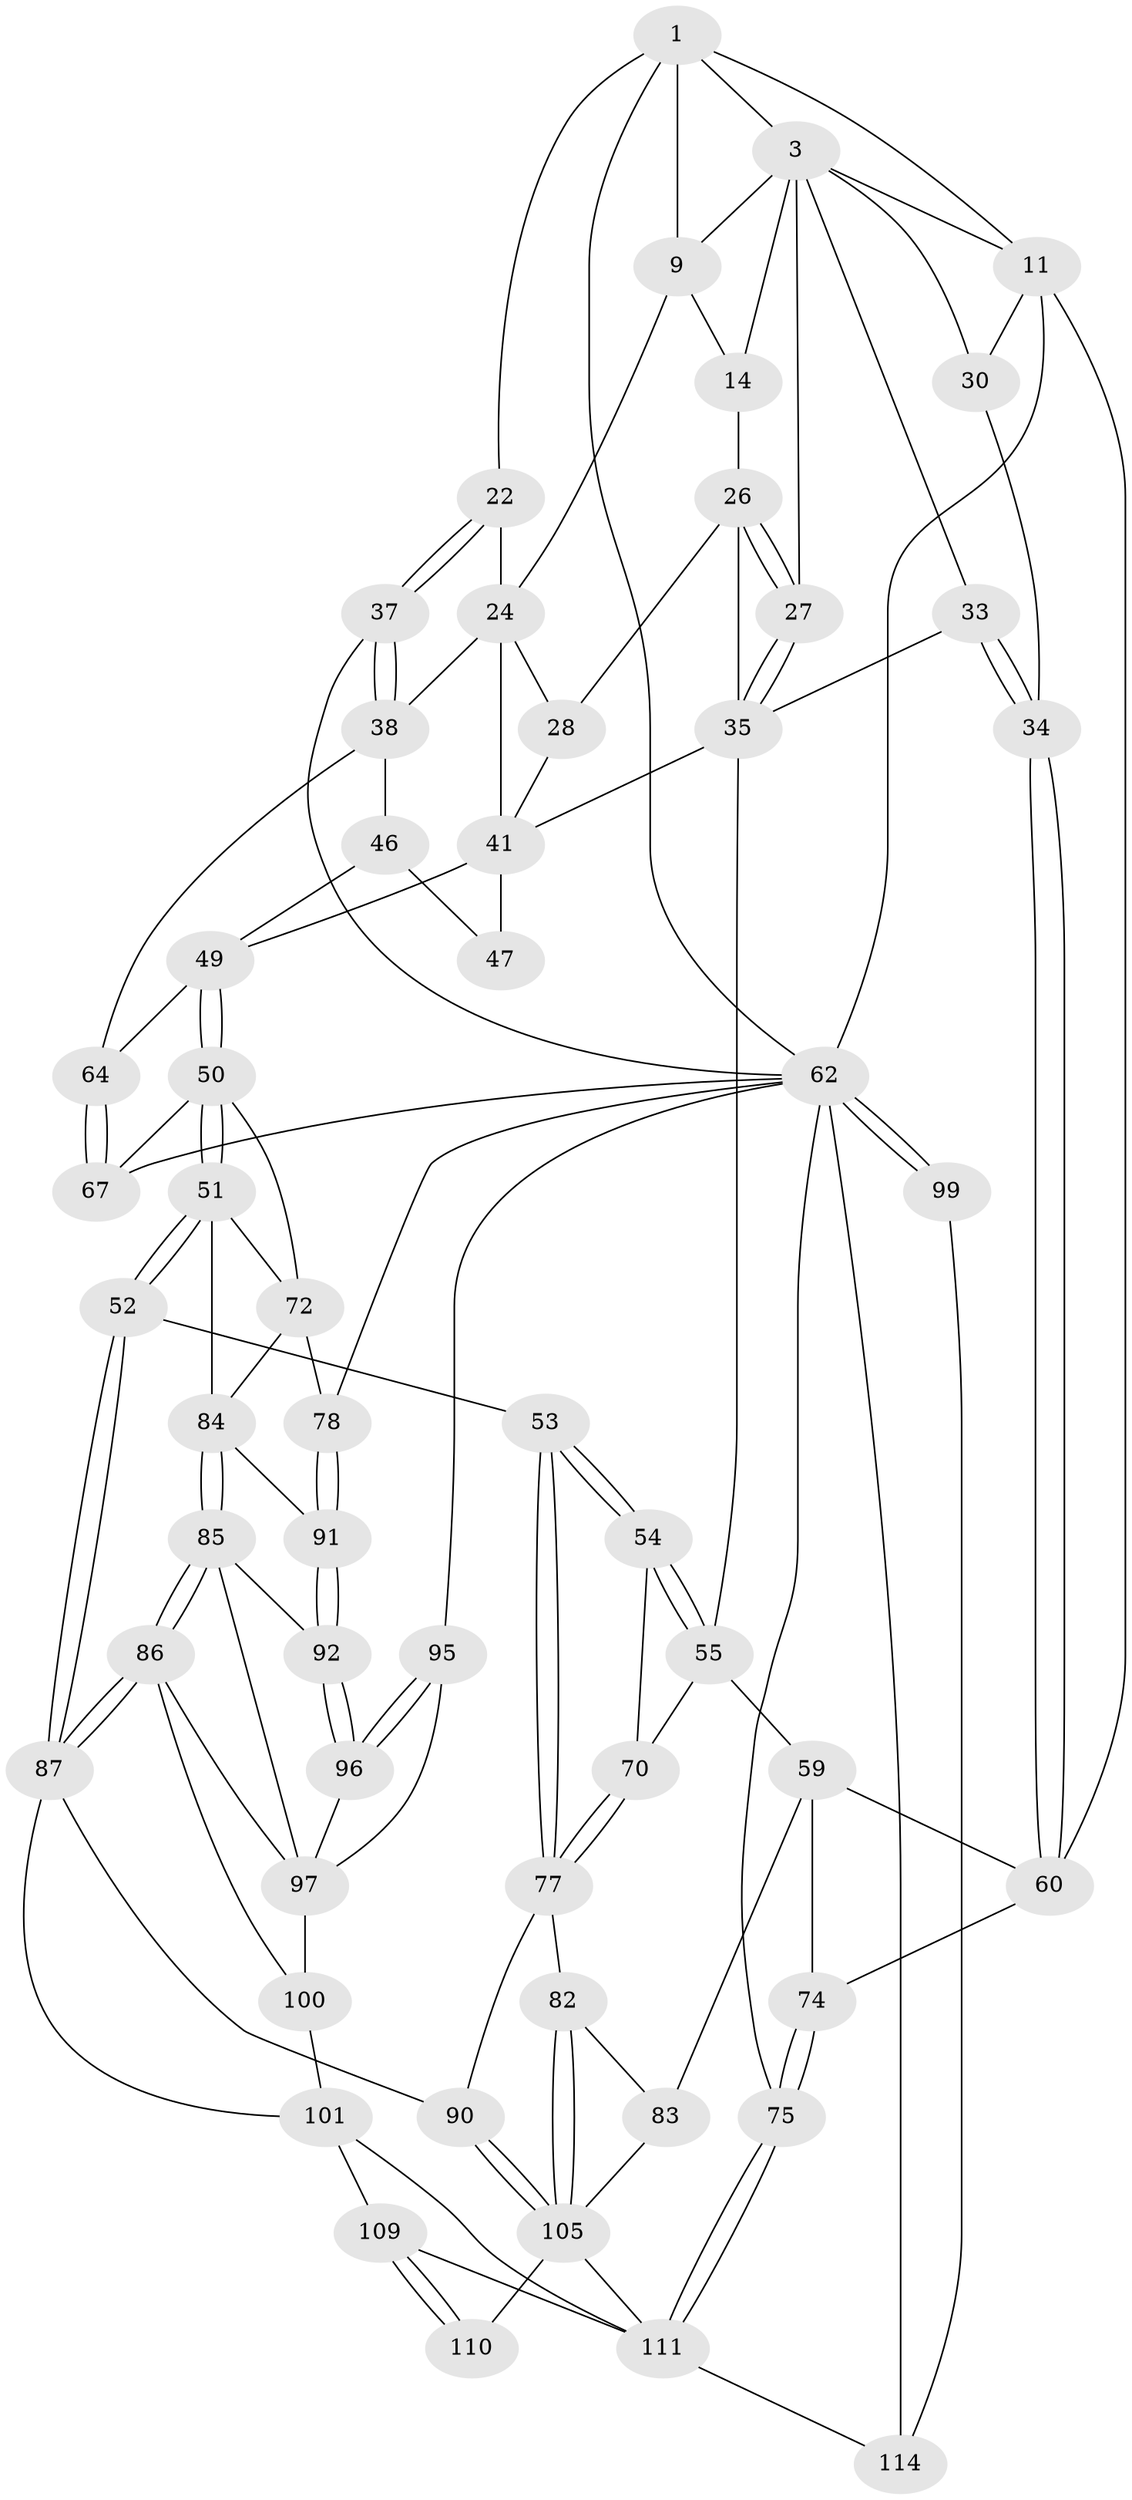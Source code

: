 // original degree distribution, {3: 0.02631578947368421, 4: 0.24561403508771928, 5: 0.4824561403508772, 6: 0.24561403508771928}
// Generated by graph-tools (version 1.1) at 2025/17/03/09/25 04:17:19]
// undirected, 57 vertices, 133 edges
graph export_dot {
graph [start="1"]
  node [color=gray90,style=filled];
  1 [pos="+0.4671830970100292+0",super="+2+7"];
  3 [pos="+0.27371186093916944+0.07483736512849615",super="+4+17"];
  9 [pos="+0.6302834954368978+0.12014578264044885",super="+13"];
  11 [pos="+0+0",super="+32+12"];
  14 [pos="+0.5956955453954197+0.13128821387092235",super="+15"];
  22 [pos="+1+0",super="+23"];
  24 [pos="+0.7511202746114908+0.2737413458062361",super="+39+25"];
  26 [pos="+0.48349804700488813+0.2811638200943782",super="+29"];
  27 [pos="+0.43024504955300813+0.3078206424584969"];
  28 [pos="+0.640029353687465+0.27141327777136637"];
  30 [pos="+0.09762185855190797+0.2116014067900853",super="+31"];
  33 [pos="+0.22323223846494894+0.35440208319785954"];
  34 [pos="+0.17204209886558566+0.387002801007645"];
  35 [pos="+0.4248620535917697+0.3623261715788001",super="+36+40"];
  37 [pos="+1+0.31347641535632204"];
  38 [pos="+0.9401539280246224+0.35647651031226973",super="+45"];
  41 [pos="+0.7843796125547612+0.3612895142021849",super="+42"];
  46 [pos="+0.7913951604939543+0.43656205578065427"];
  47 [pos="+0.7824646276724186+0.40017178272924275"];
  49 [pos="+0.6995322427542523+0.5053587744619712",super="+61"];
  50 [pos="+0.6925163101286301+0.5205698269885387",super="+71"];
  51 [pos="+0.6161809122701991+0.5475784764790415",super="+73"];
  52 [pos="+0.5456205767418272+0.5661578029690831"];
  53 [pos="+0.5129225926668571+0.5115447452153543"];
  54 [pos="+0.5072491719605667+0.4994359134124349",super="+69"];
  55 [pos="+0.5042349137240059+0.4887355359386491",super="+56"];
  59 [pos="+0.2104853001380228+0.5626508911838907",super="+80"];
  60 [pos="+0.16262283622361554+0.4152216820818941",super="+68"];
  62 [pos="+1+1",super="+76+63"];
  64 [pos="+0.846984434365773+0.5205938965936152"];
  67 [pos="+0.8900091325049974+0.5801624390401542"];
  70 [pos="+0.31600198602309293+0.6081771660888248"];
  72 [pos="+0.7227742246374523+0.6138559712158221",super="+79"];
  74 [pos="+0+0.7416144176198471"];
  75 [pos="+0+1"];
  77 [pos="+0.3333966872833998+0.6345466213242504",super="+81"];
  78 [pos="+0.8549310551438979+0.6542136109448903"];
  82 [pos="+0.18864868042325242+0.749080780033722"];
  83 [pos="+0.18312583804369642+0.7502846094712008"];
  84 [pos="+0.6831440884497029+0.6783839136752823",super="+88"];
  85 [pos="+0.6432063562457844+0.705784751288821",super="+93"];
  86 [pos="+0.6243933896310594+0.7098107404653531",super="+98"];
  87 [pos="+0.5342747258327897+0.688972656734381",super="+89"];
  90 [pos="+0.4045034277407032+0.7159658618833029"];
  91 [pos="+0.8047135800529207+0.7780561595436456"];
  92 [pos="+0.8036366599448853+0.78405668412263"];
  95 [pos="+0.9475460170848918+1"];
  96 [pos="+0.8106624352016573+0.8128207543559823"];
  97 [pos="+0.6906957695747808+0.8053190441778177",super="+103"];
  99 [pos="+1+1"];
  100 [pos="+0.6483591980806577+0.8988273196643557"];
  101 [pos="+0.6046771899150724+0.8970334254548276",super="+102"];
  105 [pos="+0.35971720950311303+0.7876030197898165",super="+106"];
  109 [pos="+0.41478643544991295+0.9527595422256161"];
  110 [pos="+0.40916788433309775+0.9415017367536785"];
  111 [pos="+0.22866384191170222+0.8877866571985668",super="+112"];
  114 [pos="+0.4136699816488177+1"];
  1 -- 3;
  1 -- 11 [weight=2];
  1 -- 22 [weight=2];
  1 -- 9;
  1 -- 62;
  3 -- 33;
  3 -- 9;
  3 -- 14 [weight=2];
  3 -- 27;
  3 -- 30;
  3 -- 11;
  9 -- 14;
  9 -- 24;
  11 -- 62;
  11 -- 30;
  11 -- 60;
  14 -- 26;
  22 -- 37;
  22 -- 37;
  22 -- 24;
  24 -- 41;
  24 -- 38;
  24 -- 28;
  26 -- 27;
  26 -- 27;
  26 -- 28;
  26 -- 35;
  27 -- 35;
  27 -- 35;
  28 -- 41;
  30 -- 34;
  33 -- 34;
  33 -- 34;
  33 -- 35;
  34 -- 60;
  34 -- 60;
  35 -- 41;
  35 -- 55 [weight=2];
  37 -- 38;
  37 -- 38;
  37 -- 62;
  38 -- 64;
  38 -- 46;
  41 -- 47 [weight=2];
  41 -- 49;
  46 -- 47;
  46 -- 49;
  49 -- 50;
  49 -- 50;
  49 -- 64;
  50 -- 51;
  50 -- 51;
  50 -- 72;
  50 -- 67;
  51 -- 52;
  51 -- 52;
  51 -- 72;
  51 -- 84;
  52 -- 53;
  52 -- 87;
  52 -- 87;
  53 -- 54;
  53 -- 54;
  53 -- 77;
  53 -- 77;
  54 -- 55 [weight=2];
  54 -- 55;
  54 -- 70;
  55 -- 70;
  55 -- 59;
  59 -- 60;
  59 -- 83;
  59 -- 74;
  60 -- 74;
  62 -- 99 [weight=2];
  62 -- 99;
  62 -- 75;
  62 -- 114;
  62 -- 67;
  62 -- 78;
  62 -- 95;
  64 -- 67;
  64 -- 67;
  70 -- 77;
  70 -- 77;
  72 -- 78;
  72 -- 84;
  74 -- 75;
  74 -- 75;
  75 -- 111;
  75 -- 111;
  77 -- 82;
  77 -- 90;
  78 -- 91;
  78 -- 91;
  82 -- 83;
  82 -- 105;
  82 -- 105;
  83 -- 105;
  84 -- 85;
  84 -- 85;
  84 -- 91;
  85 -- 86;
  85 -- 86;
  85 -- 97;
  85 -- 92;
  86 -- 87;
  86 -- 87;
  86 -- 97;
  86 -- 100;
  87 -- 90;
  87 -- 101;
  90 -- 105;
  90 -- 105;
  91 -- 92;
  91 -- 92;
  92 -- 96;
  92 -- 96;
  95 -- 96;
  95 -- 96;
  95 -- 97;
  96 -- 97;
  97 -- 100;
  99 -- 114;
  100 -- 101;
  101 -- 111;
  101 -- 109;
  105 -- 110 [weight=2];
  105 -- 111;
  109 -- 110;
  109 -- 110;
  109 -- 111;
  111 -- 114;
}

